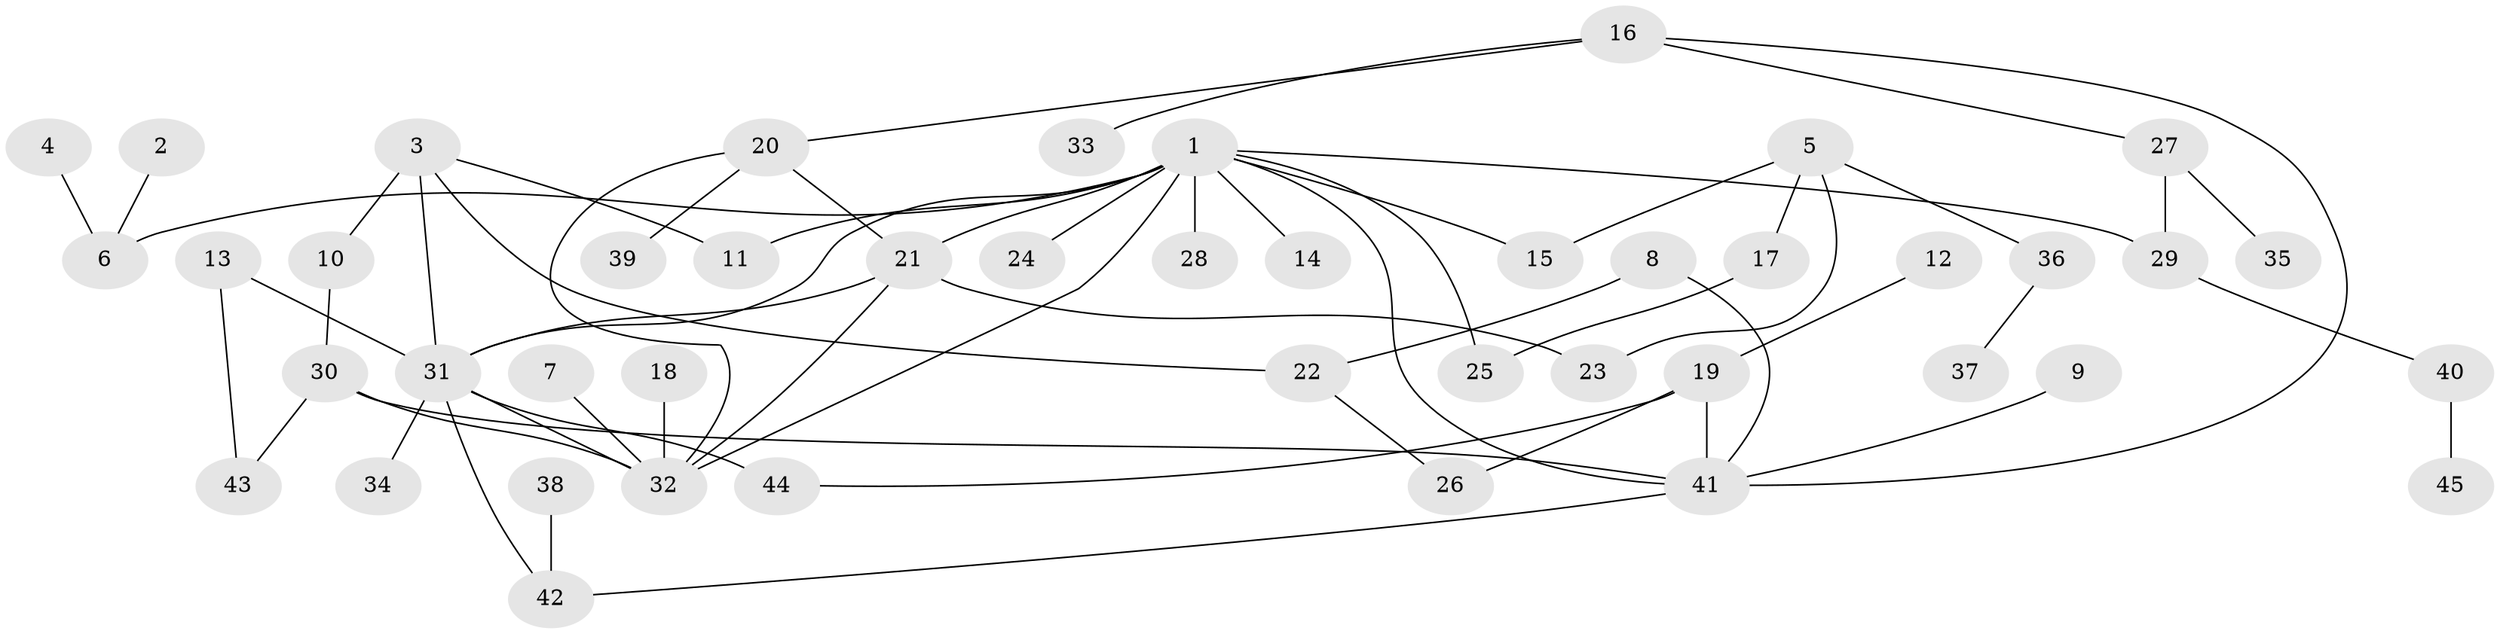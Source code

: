 // original degree distribution, {5: 0.05555555555555555, 7: 0.011111111111111112, 3: 0.2222222222222222, 4: 0.07777777777777778, 8: 0.011111111111111112, 1: 0.28888888888888886, 2: 0.3333333333333333}
// Generated by graph-tools (version 1.1) at 2025/25/03/09/25 03:25:31]
// undirected, 45 vertices, 60 edges
graph export_dot {
graph [start="1"]
  node [color=gray90,style=filled];
  1;
  2;
  3;
  4;
  5;
  6;
  7;
  8;
  9;
  10;
  11;
  12;
  13;
  14;
  15;
  16;
  17;
  18;
  19;
  20;
  21;
  22;
  23;
  24;
  25;
  26;
  27;
  28;
  29;
  30;
  31;
  32;
  33;
  34;
  35;
  36;
  37;
  38;
  39;
  40;
  41;
  42;
  43;
  44;
  45;
  1 -- 6 [weight=1.0];
  1 -- 11 [weight=1.0];
  1 -- 14 [weight=1.0];
  1 -- 15 [weight=1.0];
  1 -- 21 [weight=1.0];
  1 -- 24 [weight=1.0];
  1 -- 25 [weight=1.0];
  1 -- 28 [weight=1.0];
  1 -- 29 [weight=1.0];
  1 -- 31 [weight=1.0];
  1 -- 32 [weight=1.0];
  1 -- 41 [weight=1.0];
  2 -- 6 [weight=1.0];
  3 -- 10 [weight=1.0];
  3 -- 11 [weight=1.0];
  3 -- 22 [weight=1.0];
  3 -- 31 [weight=2.0];
  4 -- 6 [weight=1.0];
  5 -- 15 [weight=1.0];
  5 -- 17 [weight=1.0];
  5 -- 23 [weight=1.0];
  5 -- 36 [weight=1.0];
  7 -- 32 [weight=1.0];
  8 -- 22 [weight=1.0];
  8 -- 41 [weight=1.0];
  9 -- 41 [weight=1.0];
  10 -- 30 [weight=1.0];
  12 -- 19 [weight=1.0];
  13 -- 31 [weight=1.0];
  13 -- 43 [weight=1.0];
  16 -- 20 [weight=1.0];
  16 -- 27 [weight=1.0];
  16 -- 33 [weight=1.0];
  16 -- 41 [weight=1.0];
  17 -- 25 [weight=1.0];
  18 -- 32 [weight=1.0];
  19 -- 26 [weight=1.0];
  19 -- 41 [weight=1.0];
  19 -- 44 [weight=1.0];
  20 -- 21 [weight=1.0];
  20 -- 32 [weight=1.0];
  20 -- 39 [weight=1.0];
  21 -- 23 [weight=1.0];
  21 -- 31 [weight=1.0];
  21 -- 32 [weight=1.0];
  22 -- 26 [weight=1.0];
  27 -- 29 [weight=1.0];
  27 -- 35 [weight=1.0];
  29 -- 40 [weight=1.0];
  30 -- 32 [weight=1.0];
  30 -- 41 [weight=1.0];
  30 -- 43 [weight=1.0];
  31 -- 32 [weight=1.0];
  31 -- 34 [weight=1.0];
  31 -- 42 [weight=1.0];
  31 -- 44 [weight=2.0];
  36 -- 37 [weight=1.0];
  38 -- 42 [weight=1.0];
  40 -- 45 [weight=1.0];
  41 -- 42 [weight=1.0];
}

